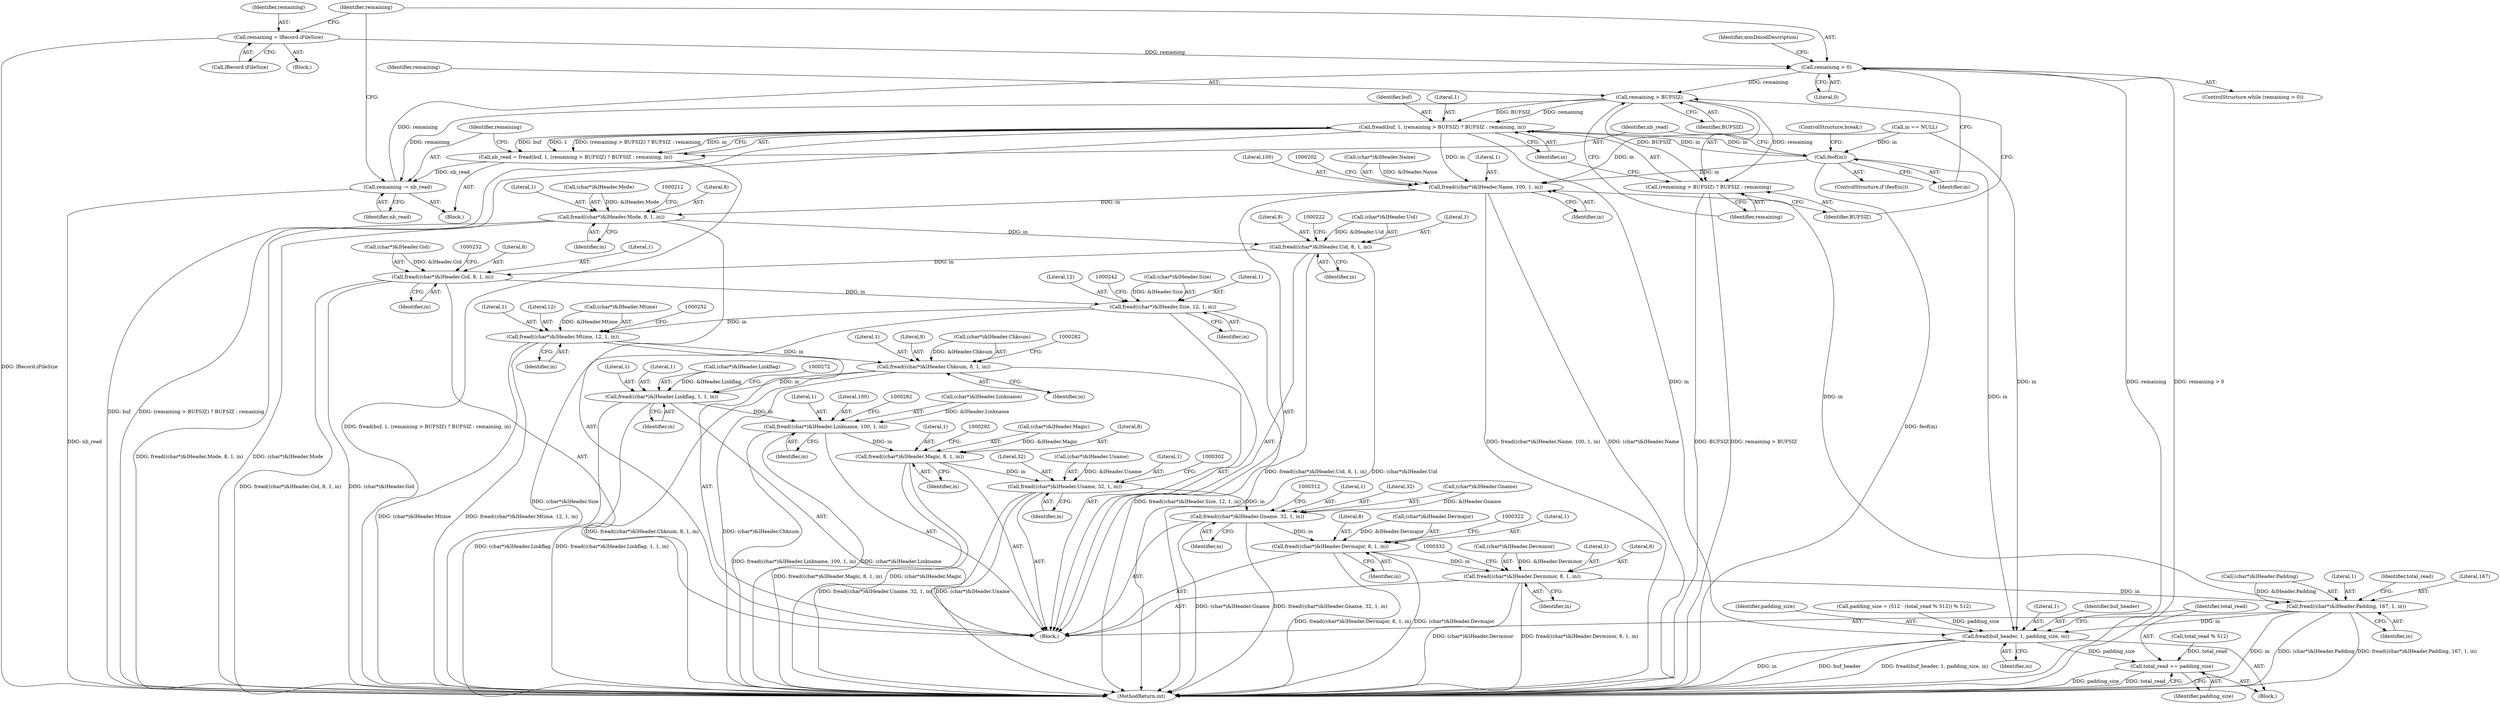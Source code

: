 digraph "0_savannah_40cc957f52e772f45125126439ba9333cf2d2998_0@API" {
"1000131" [label="(Call,remaining = lRecord.iFileSize)"];
"1000138" [label="(Call,remaining > 0)"];
"1000153" [label="(Call,remaining > BUFSIZ)"];
"1000149" [label="(Call,fread(buf, 1, (remaining > BUFSIZ) ? BUFSIZ : remaining, in))"];
"1000143" [label="(Call,feof(in))"];
"1000190" [label="(Call,fread((char*)&lHeader.Name, 100, 1, in))"];
"1000200" [label="(Call,fread((char*)&lHeader.Mode, 8, 1, in))"];
"1000210" [label="(Call,fread((char*)&lHeader.Uid, 8, 1, in))"];
"1000220" [label="(Call,fread((char*)&lHeader.Gid, 8, 1, in))"];
"1000230" [label="(Call,fread((char*)&lHeader.Size, 12, 1, in))"];
"1000240" [label="(Call,fread((char*)&lHeader.Mtime, 12, 1, in))"];
"1000250" [label="(Call,fread((char*)&lHeader.Chksum, 8, 1, in))"];
"1000260" [label="(Call,fread((char*)&lHeader.Linkflag, 1, 1, in))"];
"1000270" [label="(Call,fread((char*)&lHeader.Linkname, 100, 1, in))"];
"1000280" [label="(Call,fread((char*)&lHeader.Magic, 8, 1, in))"];
"1000290" [label="(Call,fread((char*)&lHeader.Uname, 32, 1, in))"];
"1000300" [label="(Call,fread((char*)&lHeader.Gname, 32, 1, in))"];
"1000310" [label="(Call,fread((char*)&lHeader.Devmajor, 8, 1, in))"];
"1000320" [label="(Call,fread((char*)&lHeader.Devminor, 8, 1, in))"];
"1000330" [label="(Call,fread((char*)&lHeader.Padding, 167, 1, in))"];
"1000435" [label="(Call,fread(buf_header, 1, padding_size, in))"];
"1000440" [label="(Call,total_read += padding_size)"];
"1000147" [label="(Call,nb_read = fread(buf, 1, (remaining > BUFSIZ) ? BUFSIZ : remaining, in))"];
"1000159" [label="(Call,remaining -= nb_read)"];
"1000152" [label="(Call,(remaining > BUFSIZ) ? BUFSIZ : remaining)"];
"1000431" [label="(Call,total_read % 512)"];
"1000443" [label="(MethodReturn,int)"];
"1000438" [label="(Identifier,padding_size)"];
"1000435" [label="(Call,fread(buf_header, 1, padding_size, in))"];
"1000281" [label="(Call,(char*)&lHeader.Magic)"];
"1000132" [label="(Identifier,remaining)"];
"1000270" [label="(Call,fread((char*)&lHeader.Linkname, 100, 1, in))"];
"1000103" [label="(Block,)"];
"1000268" [label="(Literal,1)"];
"1000251" [label="(Call,(char*)&lHeader.Chksum)"];
"1000248" [label="(Literal,1)"];
"1000219" [label="(Identifier,in)"];
"1000271" [label="(Call,(char*)&lHeader.Linkname)"];
"1000131" [label="(Call,remaining = lRecord.iFileSize)"];
"1000198" [label="(Literal,1)"];
"1000137" [label="(ControlStructure,while (remaining > 0))"];
"1000260" [label="(Call,fread((char*)&lHeader.Linkflag, 1, 1, in))"];
"1000150" [label="(Identifier,buf)"];
"1000280" [label="(Call,fread((char*)&lHeader.Magic, 8, 1, in))"];
"1000436" [label="(Identifier,buf_header)"];
"1000311" [label="(Call,(char*)&lHeader.Devmajor)"];
"1000321" [label="(Call,(char*)&lHeader.Devminor)"];
"1000154" [label="(Identifier,remaining)"];
"1000320" [label="(Call,fread((char*)&lHeader.Devminor, 8, 1, in))"];
"1000152" [label="(Call,(remaining > BUFSIZ) ? BUFSIZ : remaining)"];
"1000240" [label="(Call,fread((char*)&lHeader.Mtime, 12, 1, in))"];
"1000309" [label="(Identifier,in)"];
"1000331" [label="(Call,(char*)&lHeader.Padding)"];
"1000247" [label="(Literal,12)"];
"1000207" [label="(Literal,8)"];
"1000279" [label="(Identifier,in)"];
"1000289" [label="(Identifier,in)"];
"1000151" [label="(Literal,1)"];
"1000147" [label="(Call,nb_read = fread(buf, 1, (remaining > BUFSIZ) ? BUFSIZ : remaining, in))"];
"1000148" [label="(Identifier,nb_read)"];
"1000439" [label="(Identifier,in)"];
"1000442" [label="(Identifier,padding_size)"];
"1000239" [label="(Identifier,in)"];
"1000319" [label="(Identifier,in)"];
"1000145" [label="(ControlStructure,break;)"];
"1000177" [label="(Block,)"];
"1000220" [label="(Call,fread((char*)&lHeader.Gid, 8, 1, in))"];
"1000161" [label="(Identifier,nb_read)"];
"1000156" [label="(Identifier,BUFSIZ)"];
"1000133" [label="(Call,lRecord.iFileSize)"];
"1000227" [label="(Literal,8)"];
"1000269" [label="(Identifier,in)"];
"1000149" [label="(Call,fread(buf, 1, (remaining > BUFSIZ) ? BUFSIZ : remaining, in))"];
"1000139" [label="(Identifier,remaining)"];
"1000267" [label="(Literal,1)"];
"1000338" [label="(Literal,1)"];
"1000155" [label="(Identifier,BUFSIZ)"];
"1000441" [label="(Identifier,total_read)"];
"1000250" [label="(Call,fread((char*)&lHeader.Chksum, 8, 1, in))"];
"1000297" [label="(Literal,32)"];
"1000328" [label="(Literal,1)"];
"1000191" [label="(Call,(char*)&lHeader.Name)"];
"1000327" [label="(Literal,8)"];
"1000440" [label="(Call,total_read += padding_size)"];
"1000278" [label="(Literal,1)"];
"1000318" [label="(Literal,1)"];
"1000153" [label="(Call,remaining > BUFSIZ)"];
"1000228" [label="(Literal,1)"];
"1000230" [label="(Call,fread((char*)&lHeader.Size, 12, 1, in))"];
"1000277" [label="(Literal,100)"];
"1000158" [label="(Identifier,in)"];
"1000218" [label="(Literal,1)"];
"1000164" [label="(Identifier,mmDmodDescription)"];
"1000140" [label="(Literal,0)"];
"1000221" [label="(Call,(char*)&lHeader.Gid)"];
"1000129" [label="(Block,)"];
"1000308" [label="(Literal,1)"];
"1000238" [label="(Literal,1)"];
"1000118" [label="(Call,in == NULL)"];
"1000200" [label="(Call,fread((char*)&lHeader.Mode, 8, 1, in))"];
"1000209" [label="(Identifier,in)"];
"1000261" [label="(Call,(char*)&lHeader.Linkflag)"];
"1000197" [label="(Literal,100)"];
"1000307" [label="(Literal,32)"];
"1000249" [label="(Identifier,in)"];
"1000144" [label="(Identifier,in)"];
"1000229" [label="(Identifier,in)"];
"1000426" [label="(Call,padding_size = (512 - (total_read % 512)) % 512)"];
"1000341" [label="(Identifier,total_read)"];
"1000143" [label="(Call,feof(in))"];
"1000300" [label="(Call,fread((char*)&lHeader.Gname, 32, 1, in))"];
"1000339" [label="(Identifier,in)"];
"1000190" [label="(Call,fread((char*)&lHeader.Name, 100, 1, in))"];
"1000258" [label="(Literal,1)"];
"1000160" [label="(Identifier,remaining)"];
"1000138" [label="(Call,remaining > 0)"];
"1000241" [label="(Call,(char*)&lHeader.Mtime)"];
"1000301" [label="(Call,(char*)&lHeader.Gname)"];
"1000208" [label="(Literal,1)"];
"1000330" [label="(Call,fread((char*)&lHeader.Padding, 167, 1, in))"];
"1000157" [label="(Identifier,remaining)"];
"1000211" [label="(Call,(char*)&lHeader.Uid)"];
"1000329" [label="(Identifier,in)"];
"1000290" [label="(Call,fread((char*)&lHeader.Uname, 32, 1, in))"];
"1000317" [label="(Literal,8)"];
"1000231" [label="(Call,(char*)&lHeader.Size)"];
"1000201" [label="(Call,(char*)&lHeader.Mode)"];
"1000291" [label="(Call,(char*)&lHeader.Uname)"];
"1000299" [label="(Identifier,in)"];
"1000298" [label="(Literal,1)"];
"1000310" [label="(Call,fread((char*)&lHeader.Devmajor, 8, 1, in))"];
"1000259" [label="(Identifier,in)"];
"1000437" [label="(Literal,1)"];
"1000199" [label="(Identifier,in)"];
"1000337" [label="(Literal,167)"];
"1000210" [label="(Call,fread((char*)&lHeader.Uid, 8, 1, in))"];
"1000237" [label="(Literal,12)"];
"1000159" [label="(Call,remaining -= nb_read)"];
"1000142" [label="(ControlStructure,if (feof(in)))"];
"1000217" [label="(Literal,8)"];
"1000141" [label="(Block,)"];
"1000257" [label="(Literal,8)"];
"1000287" [label="(Literal,8)"];
"1000288" [label="(Literal,1)"];
"1000131" -> "1000129"  [label="AST: "];
"1000131" -> "1000133"  [label="CFG: "];
"1000132" -> "1000131"  [label="AST: "];
"1000133" -> "1000131"  [label="AST: "];
"1000139" -> "1000131"  [label="CFG: "];
"1000131" -> "1000443"  [label="DDG: lRecord.iFileSize"];
"1000131" -> "1000138"  [label="DDG: remaining"];
"1000138" -> "1000137"  [label="AST: "];
"1000138" -> "1000140"  [label="CFG: "];
"1000139" -> "1000138"  [label="AST: "];
"1000140" -> "1000138"  [label="AST: "];
"1000144" -> "1000138"  [label="CFG: "];
"1000164" -> "1000138"  [label="CFG: "];
"1000138" -> "1000443"  [label="DDG: remaining"];
"1000138" -> "1000443"  [label="DDG: remaining > 0"];
"1000159" -> "1000138"  [label="DDG: remaining"];
"1000138" -> "1000153"  [label="DDG: remaining"];
"1000153" -> "1000152"  [label="AST: "];
"1000153" -> "1000155"  [label="CFG: "];
"1000154" -> "1000153"  [label="AST: "];
"1000155" -> "1000153"  [label="AST: "];
"1000156" -> "1000153"  [label="CFG: "];
"1000157" -> "1000153"  [label="CFG: "];
"1000153" -> "1000149"  [label="DDG: BUFSIZ"];
"1000153" -> "1000149"  [label="DDG: remaining"];
"1000153" -> "1000152"  [label="DDG: BUFSIZ"];
"1000153" -> "1000152"  [label="DDG: remaining"];
"1000153" -> "1000159"  [label="DDG: remaining"];
"1000149" -> "1000147"  [label="AST: "];
"1000149" -> "1000158"  [label="CFG: "];
"1000150" -> "1000149"  [label="AST: "];
"1000151" -> "1000149"  [label="AST: "];
"1000152" -> "1000149"  [label="AST: "];
"1000158" -> "1000149"  [label="AST: "];
"1000147" -> "1000149"  [label="CFG: "];
"1000149" -> "1000443"  [label="DDG: (remaining > BUFSIZ) ? BUFSIZ : remaining"];
"1000149" -> "1000443"  [label="DDG: buf"];
"1000149" -> "1000143"  [label="DDG: in"];
"1000149" -> "1000147"  [label="DDG: buf"];
"1000149" -> "1000147"  [label="DDG: 1"];
"1000149" -> "1000147"  [label="DDG: (remaining > BUFSIZ) ? BUFSIZ : remaining"];
"1000149" -> "1000147"  [label="DDG: in"];
"1000143" -> "1000149"  [label="DDG: in"];
"1000149" -> "1000190"  [label="DDG: in"];
"1000149" -> "1000435"  [label="DDG: in"];
"1000143" -> "1000142"  [label="AST: "];
"1000143" -> "1000144"  [label="CFG: "];
"1000144" -> "1000143"  [label="AST: "];
"1000145" -> "1000143"  [label="CFG: "];
"1000148" -> "1000143"  [label="CFG: "];
"1000143" -> "1000443"  [label="DDG: feof(in)"];
"1000118" -> "1000143"  [label="DDG: in"];
"1000143" -> "1000190"  [label="DDG: in"];
"1000143" -> "1000435"  [label="DDG: in"];
"1000190" -> "1000177"  [label="AST: "];
"1000190" -> "1000199"  [label="CFG: "];
"1000191" -> "1000190"  [label="AST: "];
"1000197" -> "1000190"  [label="AST: "];
"1000198" -> "1000190"  [label="AST: "];
"1000199" -> "1000190"  [label="AST: "];
"1000202" -> "1000190"  [label="CFG: "];
"1000190" -> "1000443"  [label="DDG: fread((char*)&lHeader.Name, 100, 1, in)"];
"1000190" -> "1000443"  [label="DDG: (char*)&lHeader.Name"];
"1000191" -> "1000190"  [label="DDG: &lHeader.Name"];
"1000330" -> "1000190"  [label="DDG: in"];
"1000118" -> "1000190"  [label="DDG: in"];
"1000190" -> "1000200"  [label="DDG: in"];
"1000200" -> "1000177"  [label="AST: "];
"1000200" -> "1000209"  [label="CFG: "];
"1000201" -> "1000200"  [label="AST: "];
"1000207" -> "1000200"  [label="AST: "];
"1000208" -> "1000200"  [label="AST: "];
"1000209" -> "1000200"  [label="AST: "];
"1000212" -> "1000200"  [label="CFG: "];
"1000200" -> "1000443"  [label="DDG: (char*)&lHeader.Mode"];
"1000200" -> "1000443"  [label="DDG: fread((char*)&lHeader.Mode, 8, 1, in)"];
"1000201" -> "1000200"  [label="DDG: &lHeader.Mode"];
"1000200" -> "1000210"  [label="DDG: in"];
"1000210" -> "1000177"  [label="AST: "];
"1000210" -> "1000219"  [label="CFG: "];
"1000211" -> "1000210"  [label="AST: "];
"1000217" -> "1000210"  [label="AST: "];
"1000218" -> "1000210"  [label="AST: "];
"1000219" -> "1000210"  [label="AST: "];
"1000222" -> "1000210"  [label="CFG: "];
"1000210" -> "1000443"  [label="DDG: fread((char*)&lHeader.Uid, 8, 1, in)"];
"1000210" -> "1000443"  [label="DDG: (char*)&lHeader.Uid"];
"1000211" -> "1000210"  [label="DDG: &lHeader.Uid"];
"1000210" -> "1000220"  [label="DDG: in"];
"1000220" -> "1000177"  [label="AST: "];
"1000220" -> "1000229"  [label="CFG: "];
"1000221" -> "1000220"  [label="AST: "];
"1000227" -> "1000220"  [label="AST: "];
"1000228" -> "1000220"  [label="AST: "];
"1000229" -> "1000220"  [label="AST: "];
"1000232" -> "1000220"  [label="CFG: "];
"1000220" -> "1000443"  [label="DDG: (char*)&lHeader.Gid"];
"1000220" -> "1000443"  [label="DDG: fread((char*)&lHeader.Gid, 8, 1, in)"];
"1000221" -> "1000220"  [label="DDG: &lHeader.Gid"];
"1000220" -> "1000230"  [label="DDG: in"];
"1000230" -> "1000177"  [label="AST: "];
"1000230" -> "1000239"  [label="CFG: "];
"1000231" -> "1000230"  [label="AST: "];
"1000237" -> "1000230"  [label="AST: "];
"1000238" -> "1000230"  [label="AST: "];
"1000239" -> "1000230"  [label="AST: "];
"1000242" -> "1000230"  [label="CFG: "];
"1000230" -> "1000443"  [label="DDG: (char*)&lHeader.Size"];
"1000230" -> "1000443"  [label="DDG: fread((char*)&lHeader.Size, 12, 1, in)"];
"1000231" -> "1000230"  [label="DDG: &lHeader.Size"];
"1000230" -> "1000240"  [label="DDG: in"];
"1000240" -> "1000177"  [label="AST: "];
"1000240" -> "1000249"  [label="CFG: "];
"1000241" -> "1000240"  [label="AST: "];
"1000247" -> "1000240"  [label="AST: "];
"1000248" -> "1000240"  [label="AST: "];
"1000249" -> "1000240"  [label="AST: "];
"1000252" -> "1000240"  [label="CFG: "];
"1000240" -> "1000443"  [label="DDG: fread((char*)&lHeader.Mtime, 12, 1, in)"];
"1000240" -> "1000443"  [label="DDG: (char*)&lHeader.Mtime"];
"1000241" -> "1000240"  [label="DDG: &lHeader.Mtime"];
"1000240" -> "1000250"  [label="DDG: in"];
"1000250" -> "1000177"  [label="AST: "];
"1000250" -> "1000259"  [label="CFG: "];
"1000251" -> "1000250"  [label="AST: "];
"1000257" -> "1000250"  [label="AST: "];
"1000258" -> "1000250"  [label="AST: "];
"1000259" -> "1000250"  [label="AST: "];
"1000262" -> "1000250"  [label="CFG: "];
"1000250" -> "1000443"  [label="DDG: (char*)&lHeader.Chksum"];
"1000250" -> "1000443"  [label="DDG: fread((char*)&lHeader.Chksum, 8, 1, in)"];
"1000251" -> "1000250"  [label="DDG: &lHeader.Chksum"];
"1000250" -> "1000260"  [label="DDG: in"];
"1000260" -> "1000177"  [label="AST: "];
"1000260" -> "1000269"  [label="CFG: "];
"1000261" -> "1000260"  [label="AST: "];
"1000267" -> "1000260"  [label="AST: "];
"1000268" -> "1000260"  [label="AST: "];
"1000269" -> "1000260"  [label="AST: "];
"1000272" -> "1000260"  [label="CFG: "];
"1000260" -> "1000443"  [label="DDG: fread((char*)&lHeader.Linkflag, 1, 1, in)"];
"1000260" -> "1000443"  [label="DDG: (char*)&lHeader.Linkflag"];
"1000261" -> "1000260"  [label="DDG: &lHeader.Linkflag"];
"1000260" -> "1000270"  [label="DDG: in"];
"1000270" -> "1000177"  [label="AST: "];
"1000270" -> "1000279"  [label="CFG: "];
"1000271" -> "1000270"  [label="AST: "];
"1000277" -> "1000270"  [label="AST: "];
"1000278" -> "1000270"  [label="AST: "];
"1000279" -> "1000270"  [label="AST: "];
"1000282" -> "1000270"  [label="CFG: "];
"1000270" -> "1000443"  [label="DDG: fread((char*)&lHeader.Linkname, 100, 1, in)"];
"1000270" -> "1000443"  [label="DDG: (char*)&lHeader.Linkname"];
"1000271" -> "1000270"  [label="DDG: &lHeader.Linkname"];
"1000270" -> "1000280"  [label="DDG: in"];
"1000280" -> "1000177"  [label="AST: "];
"1000280" -> "1000289"  [label="CFG: "];
"1000281" -> "1000280"  [label="AST: "];
"1000287" -> "1000280"  [label="AST: "];
"1000288" -> "1000280"  [label="AST: "];
"1000289" -> "1000280"  [label="AST: "];
"1000292" -> "1000280"  [label="CFG: "];
"1000280" -> "1000443"  [label="DDG: fread((char*)&lHeader.Magic, 8, 1, in)"];
"1000280" -> "1000443"  [label="DDG: (char*)&lHeader.Magic"];
"1000281" -> "1000280"  [label="DDG: &lHeader.Magic"];
"1000280" -> "1000290"  [label="DDG: in"];
"1000290" -> "1000177"  [label="AST: "];
"1000290" -> "1000299"  [label="CFG: "];
"1000291" -> "1000290"  [label="AST: "];
"1000297" -> "1000290"  [label="AST: "];
"1000298" -> "1000290"  [label="AST: "];
"1000299" -> "1000290"  [label="AST: "];
"1000302" -> "1000290"  [label="CFG: "];
"1000290" -> "1000443"  [label="DDG: (char*)&lHeader.Uname"];
"1000290" -> "1000443"  [label="DDG: fread((char*)&lHeader.Uname, 32, 1, in)"];
"1000291" -> "1000290"  [label="DDG: &lHeader.Uname"];
"1000290" -> "1000300"  [label="DDG: in"];
"1000300" -> "1000177"  [label="AST: "];
"1000300" -> "1000309"  [label="CFG: "];
"1000301" -> "1000300"  [label="AST: "];
"1000307" -> "1000300"  [label="AST: "];
"1000308" -> "1000300"  [label="AST: "];
"1000309" -> "1000300"  [label="AST: "];
"1000312" -> "1000300"  [label="CFG: "];
"1000300" -> "1000443"  [label="DDG: (char*)&lHeader.Gname"];
"1000300" -> "1000443"  [label="DDG: fread((char*)&lHeader.Gname, 32, 1, in)"];
"1000301" -> "1000300"  [label="DDG: &lHeader.Gname"];
"1000300" -> "1000310"  [label="DDG: in"];
"1000310" -> "1000177"  [label="AST: "];
"1000310" -> "1000319"  [label="CFG: "];
"1000311" -> "1000310"  [label="AST: "];
"1000317" -> "1000310"  [label="AST: "];
"1000318" -> "1000310"  [label="AST: "];
"1000319" -> "1000310"  [label="AST: "];
"1000322" -> "1000310"  [label="CFG: "];
"1000310" -> "1000443"  [label="DDG: fread((char*)&lHeader.Devmajor, 8, 1, in)"];
"1000310" -> "1000443"  [label="DDG: (char*)&lHeader.Devmajor"];
"1000311" -> "1000310"  [label="DDG: &lHeader.Devmajor"];
"1000310" -> "1000320"  [label="DDG: in"];
"1000320" -> "1000177"  [label="AST: "];
"1000320" -> "1000329"  [label="CFG: "];
"1000321" -> "1000320"  [label="AST: "];
"1000327" -> "1000320"  [label="AST: "];
"1000328" -> "1000320"  [label="AST: "];
"1000329" -> "1000320"  [label="AST: "];
"1000332" -> "1000320"  [label="CFG: "];
"1000320" -> "1000443"  [label="DDG: (char*)&lHeader.Devminor"];
"1000320" -> "1000443"  [label="DDG: fread((char*)&lHeader.Devminor, 8, 1, in)"];
"1000321" -> "1000320"  [label="DDG: &lHeader.Devminor"];
"1000320" -> "1000330"  [label="DDG: in"];
"1000330" -> "1000177"  [label="AST: "];
"1000330" -> "1000339"  [label="CFG: "];
"1000331" -> "1000330"  [label="AST: "];
"1000337" -> "1000330"  [label="AST: "];
"1000338" -> "1000330"  [label="AST: "];
"1000339" -> "1000330"  [label="AST: "];
"1000341" -> "1000330"  [label="CFG: "];
"1000330" -> "1000443"  [label="DDG: in"];
"1000330" -> "1000443"  [label="DDG: (char*)&lHeader.Padding"];
"1000330" -> "1000443"  [label="DDG: fread((char*)&lHeader.Padding, 167, 1, in)"];
"1000331" -> "1000330"  [label="DDG: &lHeader.Padding"];
"1000330" -> "1000435"  [label="DDG: in"];
"1000435" -> "1000103"  [label="AST: "];
"1000435" -> "1000439"  [label="CFG: "];
"1000436" -> "1000435"  [label="AST: "];
"1000437" -> "1000435"  [label="AST: "];
"1000438" -> "1000435"  [label="AST: "];
"1000439" -> "1000435"  [label="AST: "];
"1000441" -> "1000435"  [label="CFG: "];
"1000435" -> "1000443"  [label="DDG: buf_header"];
"1000435" -> "1000443"  [label="DDG: fread(buf_header, 1, padding_size, in)"];
"1000435" -> "1000443"  [label="DDG: in"];
"1000426" -> "1000435"  [label="DDG: padding_size"];
"1000118" -> "1000435"  [label="DDG: in"];
"1000435" -> "1000440"  [label="DDG: padding_size"];
"1000440" -> "1000103"  [label="AST: "];
"1000440" -> "1000442"  [label="CFG: "];
"1000441" -> "1000440"  [label="AST: "];
"1000442" -> "1000440"  [label="AST: "];
"1000443" -> "1000440"  [label="CFG: "];
"1000440" -> "1000443"  [label="DDG: padding_size"];
"1000440" -> "1000443"  [label="DDG: total_read"];
"1000431" -> "1000440"  [label="DDG: total_read"];
"1000147" -> "1000141"  [label="AST: "];
"1000148" -> "1000147"  [label="AST: "];
"1000160" -> "1000147"  [label="CFG: "];
"1000147" -> "1000443"  [label="DDG: fread(buf, 1, (remaining > BUFSIZ) ? BUFSIZ : remaining, in)"];
"1000147" -> "1000159"  [label="DDG: nb_read"];
"1000159" -> "1000141"  [label="AST: "];
"1000159" -> "1000161"  [label="CFG: "];
"1000160" -> "1000159"  [label="AST: "];
"1000161" -> "1000159"  [label="AST: "];
"1000139" -> "1000159"  [label="CFG: "];
"1000159" -> "1000443"  [label="DDG: nb_read"];
"1000152" -> "1000156"  [label="CFG: "];
"1000152" -> "1000157"  [label="CFG: "];
"1000156" -> "1000152"  [label="AST: "];
"1000157" -> "1000152"  [label="AST: "];
"1000158" -> "1000152"  [label="CFG: "];
"1000152" -> "1000443"  [label="DDG: remaining > BUFSIZ"];
"1000152" -> "1000443"  [label="DDG: BUFSIZ"];
}
